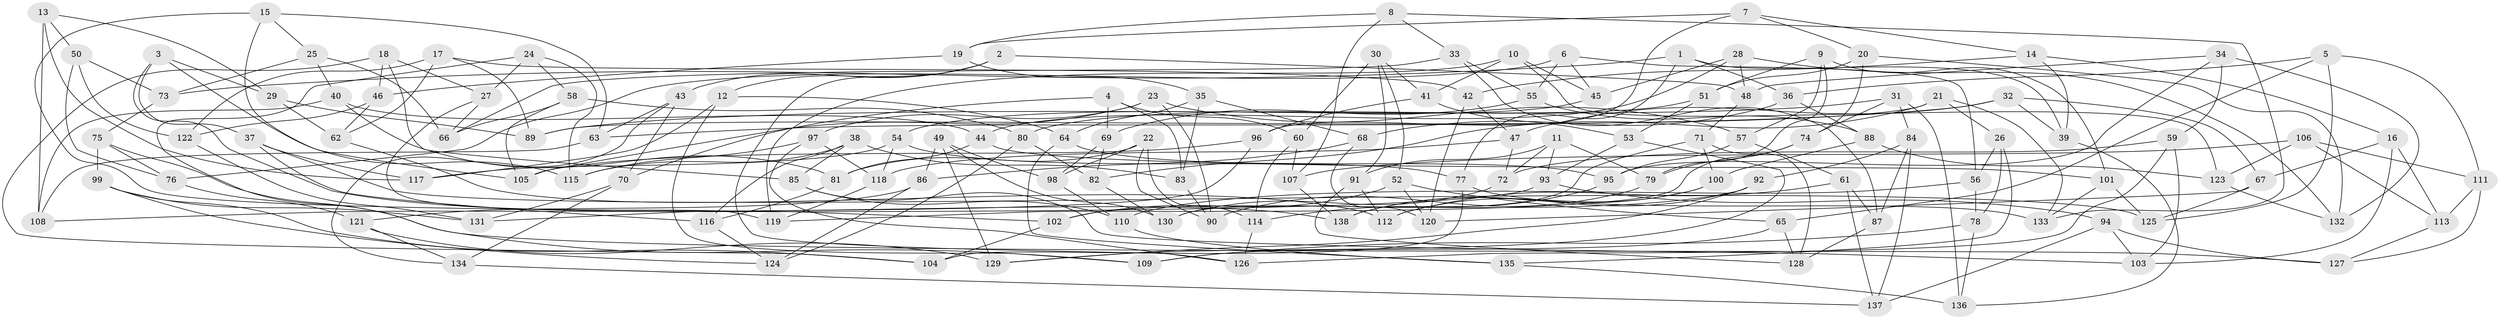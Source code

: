 // Generated by graph-tools (version 1.1) at 2025/58/03/09/25 04:58:01]
// undirected, 138 vertices, 276 edges
graph export_dot {
graph [start="1"]
  node [color=gray90,style=filled];
  1;
  2;
  3;
  4;
  5;
  6;
  7;
  8;
  9;
  10;
  11;
  12;
  13;
  14;
  15;
  16;
  17;
  18;
  19;
  20;
  21;
  22;
  23;
  24;
  25;
  26;
  27;
  28;
  29;
  30;
  31;
  32;
  33;
  34;
  35;
  36;
  37;
  38;
  39;
  40;
  41;
  42;
  43;
  44;
  45;
  46;
  47;
  48;
  49;
  50;
  51;
  52;
  53;
  54;
  55;
  56;
  57;
  58;
  59;
  60;
  61;
  62;
  63;
  64;
  65;
  66;
  67;
  68;
  69;
  70;
  71;
  72;
  73;
  74;
  75;
  76;
  77;
  78;
  79;
  80;
  81;
  82;
  83;
  84;
  85;
  86;
  87;
  88;
  89;
  90;
  91;
  92;
  93;
  94;
  95;
  96;
  97;
  98;
  99;
  100;
  101;
  102;
  103;
  104;
  105;
  106;
  107;
  108;
  109;
  110;
  111;
  112;
  113;
  114;
  115;
  116;
  117;
  118;
  119;
  120;
  121;
  122;
  123;
  124;
  125;
  126;
  127;
  128;
  129;
  130;
  131;
  132;
  133;
  134;
  135;
  136;
  137;
  138;
  1 -- 73;
  1 -- 36;
  1 -- 77;
  1 -- 39;
  2 -- 12;
  2 -- 43;
  2 -- 48;
  2 -- 126;
  3 -- 115;
  3 -- 37;
  3 -- 29;
  3 -- 138;
  4 -- 69;
  4 -- 60;
  4 -- 83;
  4 -- 70;
  5 -- 125;
  5 -- 65;
  5 -- 36;
  5 -- 111;
  6 -- 56;
  6 -- 45;
  6 -- 55;
  6 -- 76;
  7 -- 96;
  7 -- 20;
  7 -- 19;
  7 -- 14;
  8 -- 19;
  8 -- 33;
  8 -- 133;
  8 -- 107;
  9 -- 51;
  9 -- 101;
  9 -- 79;
  9 -- 57;
  10 -- 41;
  10 -- 123;
  10 -- 119;
  10 -- 45;
  11 -- 79;
  11 -- 72;
  11 -- 93;
  11 -- 91;
  12 -- 109;
  12 -- 117;
  12 -- 64;
  13 -- 50;
  13 -- 108;
  13 -- 117;
  13 -- 29;
  14 -- 16;
  14 -- 42;
  14 -- 39;
  15 -- 25;
  15 -- 105;
  15 -- 102;
  15 -- 63;
  16 -- 67;
  16 -- 113;
  16 -- 103;
  17 -- 122;
  17 -- 42;
  17 -- 62;
  17 -- 89;
  18 -- 85;
  18 -- 46;
  18 -- 27;
  18 -- 104;
  19 -- 46;
  19 -- 35;
  20 -- 51;
  20 -- 132;
  20 -- 74;
  21 -- 133;
  21 -- 26;
  21 -- 89;
  21 -- 82;
  22 -- 81;
  22 -- 98;
  22 -- 114;
  22 -- 90;
  23 -- 57;
  23 -- 105;
  23 -- 90;
  23 -- 97;
  24 -- 58;
  24 -- 109;
  24 -- 27;
  24 -- 115;
  25 -- 73;
  25 -- 40;
  25 -- 66;
  26 -- 56;
  26 -- 135;
  26 -- 78;
  27 -- 66;
  27 -- 119;
  28 -- 45;
  28 -- 132;
  28 -- 48;
  28 -- 44;
  29 -- 62;
  29 -- 89;
  30 -- 60;
  30 -- 41;
  30 -- 52;
  30 -- 91;
  31 -- 136;
  31 -- 89;
  31 -- 74;
  31 -- 84;
  32 -- 63;
  32 -- 39;
  32 -- 67;
  32 -- 47;
  33 -- 87;
  33 -- 55;
  33 -- 66;
  34 -- 95;
  34 -- 59;
  34 -- 132;
  34 -- 48;
  35 -- 68;
  35 -- 83;
  35 -- 64;
  36 -- 88;
  36 -- 68;
  37 -- 125;
  37 -- 117;
  37 -- 116;
  38 -- 85;
  38 -- 83;
  38 -- 115;
  38 -- 116;
  39 -- 136;
  40 -- 81;
  40 -- 108;
  40 -- 44;
  41 -- 53;
  41 -- 96;
  42 -- 47;
  42 -- 120;
  43 -- 70;
  43 -- 63;
  43 -- 134;
  44 -- 81;
  44 -- 101;
  45 -- 54;
  46 -- 122;
  46 -- 62;
  47 -- 118;
  47 -- 72;
  48 -- 71;
  49 -- 130;
  49 -- 129;
  49 -- 98;
  49 -- 86;
  50 -- 76;
  50 -- 122;
  50 -- 73;
  51 -- 53;
  51 -- 80;
  52 -- 120;
  52 -- 102;
  52 -- 65;
  53 -- 129;
  53 -- 93;
  54 -- 118;
  54 -- 117;
  54 -- 77;
  55 -- 88;
  55 -- 69;
  56 -- 110;
  56 -- 78;
  57 -- 95;
  57 -- 61;
  58 -- 80;
  58 -- 105;
  58 -- 66;
  59 -- 126;
  59 -- 103;
  59 -- 72;
  60 -- 114;
  60 -- 107;
  61 -- 137;
  61 -- 112;
  61 -- 87;
  62 -- 112;
  63 -- 108;
  64 -- 95;
  64 -- 135;
  65 -- 109;
  65 -- 128;
  67 -- 120;
  67 -- 125;
  68 -- 120;
  68 -- 86;
  69 -- 82;
  69 -- 98;
  70 -- 134;
  70 -- 131;
  71 -- 128;
  71 -- 130;
  71 -- 100;
  72 -- 130;
  73 -- 75;
  74 -- 119;
  74 -- 79;
  75 -- 127;
  75 -- 76;
  75 -- 99;
  76 -- 121;
  77 -- 104;
  77 -- 133;
  78 -- 109;
  78 -- 136;
  79 -- 90;
  80 -- 82;
  80 -- 124;
  81 -- 116;
  82 -- 130;
  83 -- 90;
  84 -- 87;
  84 -- 92;
  84 -- 137;
  85 -- 110;
  85 -- 103;
  86 -- 121;
  86 -- 124;
  87 -- 128;
  88 -- 123;
  88 -- 100;
  91 -- 112;
  91 -- 128;
  92 -- 102;
  92 -- 129;
  92 -- 138;
  93 -- 108;
  93 -- 94;
  94 -- 127;
  94 -- 137;
  94 -- 103;
  95 -- 114;
  96 -- 105;
  96 -- 131;
  97 -- 126;
  97 -- 115;
  97 -- 118;
  98 -- 110;
  99 -- 131;
  99 -- 124;
  99 -- 104;
  100 -- 112;
  100 -- 138;
  101 -- 125;
  101 -- 133;
  102 -- 104;
  106 -- 113;
  106 -- 123;
  106 -- 111;
  106 -- 107;
  107 -- 138;
  110 -- 135;
  111 -- 127;
  111 -- 113;
  113 -- 127;
  114 -- 126;
  116 -- 124;
  118 -- 119;
  121 -- 129;
  121 -- 134;
  122 -- 131;
  123 -- 132;
  134 -- 137;
  135 -- 136;
}
